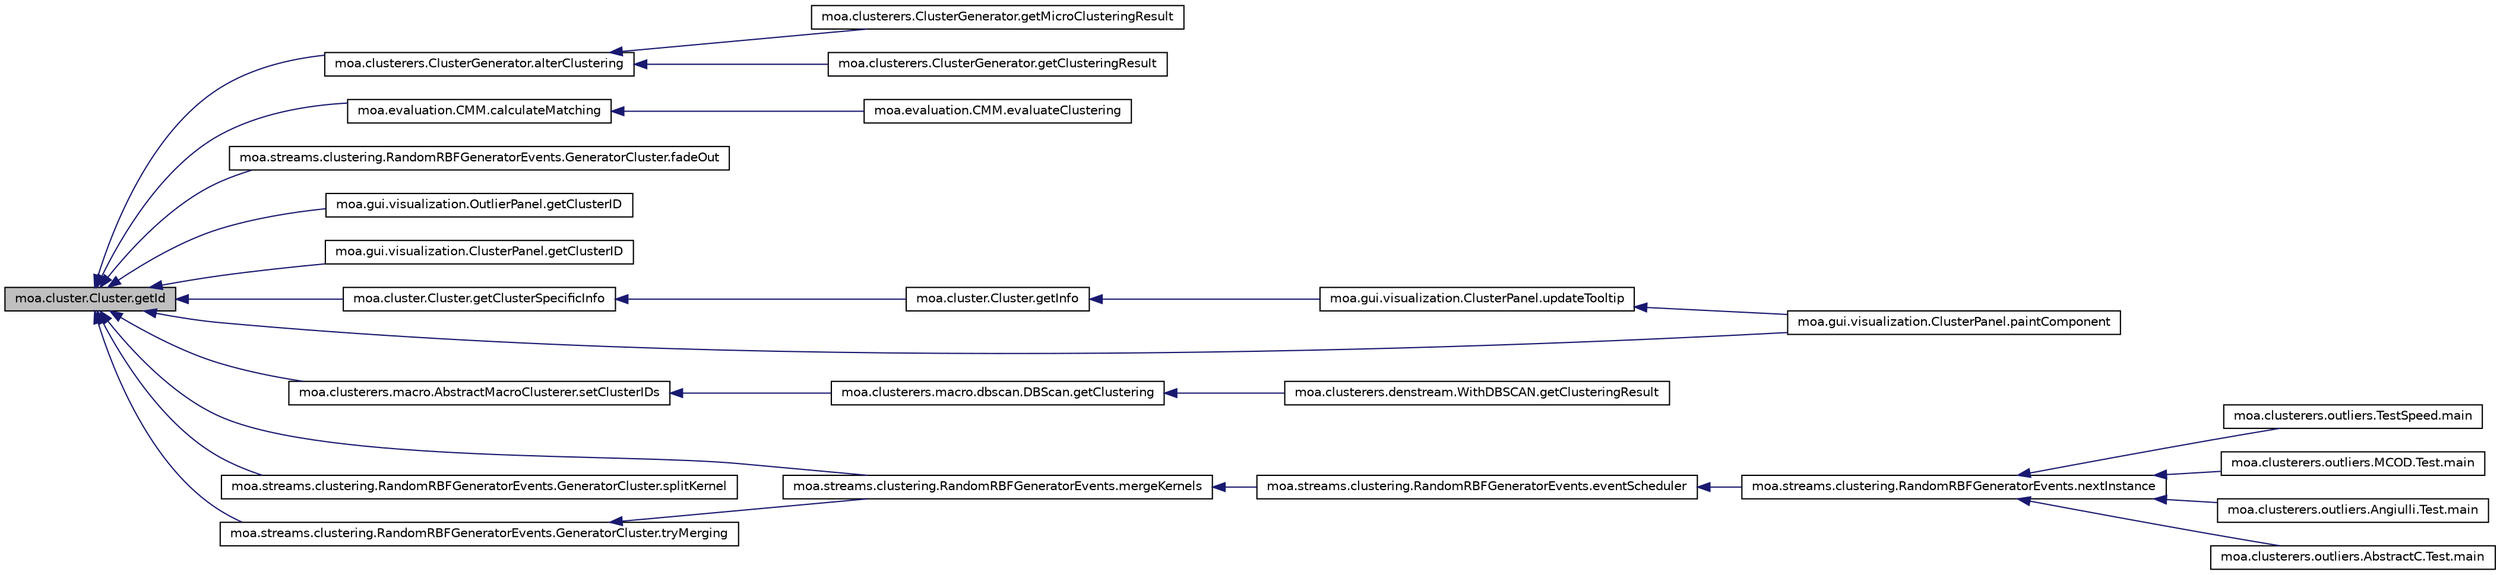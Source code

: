 digraph G
{
  edge [fontname="Helvetica",fontsize="10",labelfontname="Helvetica",labelfontsize="10"];
  node [fontname="Helvetica",fontsize="10",shape=record];
  rankdir=LR;
  Node1 [label="moa.cluster.Cluster.getId",height=0.2,width=0.4,color="black", fillcolor="grey75", style="filled" fontcolor="black"];
  Node1 -> Node2 [dir=back,color="midnightblue",fontsize="10",style="solid",fontname="Helvetica"];
  Node2 [label="moa.clusterers.ClusterGenerator.alterClustering",height=0.2,width=0.4,color="black", fillcolor="white", style="filled",URL="$classmoa_1_1clusterers_1_1ClusterGenerator.html#aa9e29bb8b41ae1620314b893bededd7f"];
  Node2 -> Node3 [dir=back,color="midnightblue",fontsize="10",style="solid",fontname="Helvetica"];
  Node3 [label="moa.clusterers.ClusterGenerator.getClusteringResult",height=0.2,width=0.4,color="black", fillcolor="white", style="filled",URL="$classmoa_1_1clusterers_1_1ClusterGenerator.html#aca80606f629d508694df3d0fb0d79baf"];
  Node2 -> Node4 [dir=back,color="midnightblue",fontsize="10",style="solid",fontname="Helvetica"];
  Node4 [label="moa.clusterers.ClusterGenerator.getMicroClusteringResult",height=0.2,width=0.4,color="black", fillcolor="white", style="filled",URL="$classmoa_1_1clusterers_1_1ClusterGenerator.html#a6215d938b499e2a77d23d9b2d311cb23"];
  Node1 -> Node5 [dir=back,color="midnightblue",fontsize="10",style="solid",fontname="Helvetica"];
  Node5 [label="moa.evaluation.CMM.calculateMatching",height=0.2,width=0.4,color="black", fillcolor="white", style="filled",URL="$classmoa_1_1evaluation_1_1CMM.html#aba1a33c0add6c87676c79092269a78f0",tooltip="calculates the CMM specific matching between found clusters and ground truth clusters..."];
  Node5 -> Node6 [dir=back,color="midnightblue",fontsize="10",style="solid",fontname="Helvetica"];
  Node6 [label="moa.evaluation.CMM.evaluateClustering",height=0.2,width=0.4,color="black", fillcolor="white", style="filled",URL="$classmoa_1_1evaluation_1_1CMM.html#a10e5730f04b5d05fa6eedfbeb6a737a2"];
  Node1 -> Node7 [dir=back,color="midnightblue",fontsize="10",style="solid",fontname="Helvetica"];
  Node7 [label="moa.streams.clustering.RandomRBFGeneratorEvents.GeneratorCluster.fadeOut",height=0.2,width=0.4,color="black", fillcolor="white", style="filled",URL="$classmoa_1_1streams_1_1clustering_1_1RandomRBFGeneratorEvents_1_1GeneratorCluster.html#a06812e3355eaa2f0f5005d04b4e1eb17"];
  Node1 -> Node8 [dir=back,color="midnightblue",fontsize="10",style="solid",fontname="Helvetica"];
  Node8 [label="moa.gui.visualization.OutlierPanel.getClusterID",height=0.2,width=0.4,color="black", fillcolor="white", style="filled",URL="$classmoa_1_1gui_1_1visualization_1_1OutlierPanel.html#a44ae0909372e4acab37a2f29facf9104"];
  Node1 -> Node9 [dir=back,color="midnightblue",fontsize="10",style="solid",fontname="Helvetica"];
  Node9 [label="moa.gui.visualization.ClusterPanel.getClusterID",height=0.2,width=0.4,color="black", fillcolor="white", style="filled",URL="$classmoa_1_1gui_1_1visualization_1_1ClusterPanel.html#a98806db942dc9814a05a696057b827bb"];
  Node1 -> Node10 [dir=back,color="midnightblue",fontsize="10",style="solid",fontname="Helvetica"];
  Node10 [label="moa.cluster.Cluster.getClusterSpecificInfo",height=0.2,width=0.4,color="black", fillcolor="white", style="filled",URL="$classmoa_1_1cluster_1_1Cluster.html#a3c19e768fd30570b83ff1e61227110d1"];
  Node10 -> Node11 [dir=back,color="midnightblue",fontsize="10",style="solid",fontname="Helvetica"];
  Node11 [label="moa.cluster.Cluster.getInfo",height=0.2,width=0.4,color="black", fillcolor="white", style="filled",URL="$classmoa_1_1cluster_1_1Cluster.html#ab461c134806da6bb9244026d9430f20f"];
  Node11 -> Node12 [dir=back,color="midnightblue",fontsize="10",style="solid",fontname="Helvetica"];
  Node12 [label="moa.gui.visualization.ClusterPanel.updateTooltip",height=0.2,width=0.4,color="black", fillcolor="white", style="filled",URL="$classmoa_1_1gui_1_1visualization_1_1ClusterPanel.html#ae42e8af191c1a9f2f07b1ca0ad034a23"];
  Node12 -> Node13 [dir=back,color="midnightblue",fontsize="10",style="solid",fontname="Helvetica"];
  Node13 [label="moa.gui.visualization.ClusterPanel.paintComponent",height=0.2,width=0.4,color="black", fillcolor="white", style="filled",URL="$classmoa_1_1gui_1_1visualization_1_1ClusterPanel.html#ac50dbd77d497ce6cb2d8c4e18607f3a0"];
  Node1 -> Node14 [dir=back,color="midnightblue",fontsize="10",style="solid",fontname="Helvetica"];
  Node14 [label="moa.streams.clustering.RandomRBFGeneratorEvents.mergeKernels",height=0.2,width=0.4,color="black", fillcolor="white", style="filled",URL="$classmoa_1_1streams_1_1clustering_1_1RandomRBFGeneratorEvents.html#a43d4a83ac9736735a8404c1e9c86efe6"];
  Node14 -> Node15 [dir=back,color="midnightblue",fontsize="10",style="solid",fontname="Helvetica"];
  Node15 [label="moa.streams.clustering.RandomRBFGeneratorEvents.eventScheduler",height=0.2,width=0.4,color="black", fillcolor="white", style="filled",URL="$classmoa_1_1streams_1_1clustering_1_1RandomRBFGeneratorEvents.html#a42cb7d06400b71575d82b10ebbbc84fd"];
  Node15 -> Node16 [dir=back,color="midnightblue",fontsize="10",style="solid",fontname="Helvetica"];
  Node16 [label="moa.streams.clustering.RandomRBFGeneratorEvents.nextInstance",height=0.2,width=0.4,color="black", fillcolor="white", style="filled",URL="$classmoa_1_1streams_1_1clustering_1_1RandomRBFGeneratorEvents.html#a1a923c68c7cce9ec5cf03676b4354e36",tooltip="Gets the next instance from this stream."];
  Node16 -> Node17 [dir=back,color="midnightblue",fontsize="10",style="solid",fontname="Helvetica"];
  Node17 [label="moa.clusterers.outliers.TestSpeed.main",height=0.2,width=0.4,color="black", fillcolor="white", style="filled",URL="$classmoa_1_1clusterers_1_1outliers_1_1TestSpeed.html#a39100c162891539f6433de8cc0ca76fc"];
  Node16 -> Node18 [dir=back,color="midnightblue",fontsize="10",style="solid",fontname="Helvetica"];
  Node18 [label="moa.clusterers.outliers.MCOD.Test.main",height=0.2,width=0.4,color="black", fillcolor="white", style="filled",URL="$classmoa_1_1clusterers_1_1outliers_1_1MCOD_1_1Test.html#acdbbf50b94a657150692e8a08debc638"];
  Node16 -> Node19 [dir=back,color="midnightblue",fontsize="10",style="solid",fontname="Helvetica"];
  Node19 [label="moa.clusterers.outliers.Angiulli.Test.main",height=0.2,width=0.4,color="black", fillcolor="white", style="filled",URL="$classmoa_1_1clusterers_1_1outliers_1_1Angiulli_1_1Test.html#ae1be75fe510a4506a2680df51e389273"];
  Node16 -> Node20 [dir=back,color="midnightblue",fontsize="10",style="solid",fontname="Helvetica"];
  Node20 [label="moa.clusterers.outliers.AbstractC.Test.main",height=0.2,width=0.4,color="black", fillcolor="white", style="filled",URL="$classmoa_1_1clusterers_1_1outliers_1_1AbstractC_1_1Test.html#a0e6336bab07e4ba3bc9c1993e046c3ea"];
  Node1 -> Node13 [dir=back,color="midnightblue",fontsize="10",style="solid",fontname="Helvetica"];
  Node1 -> Node21 [dir=back,color="midnightblue",fontsize="10",style="solid",fontname="Helvetica"];
  Node21 [label="moa.clusterers.macro.AbstractMacroClusterer.setClusterIDs",height=0.2,width=0.4,color="black", fillcolor="white", style="filled",URL="$classmoa_1_1clusterers_1_1macro_1_1AbstractMacroClusterer.html#ad71644e9f6be76c1f4525ecca2f04938"];
  Node21 -> Node22 [dir=back,color="midnightblue",fontsize="10",style="solid",fontname="Helvetica"];
  Node22 [label="moa.clusterers.macro.dbscan.DBScan.getClustering",height=0.2,width=0.4,color="black", fillcolor="white", style="filled",URL="$classmoa_1_1clusterers_1_1macro_1_1dbscan_1_1DBScan.html#afc1d9bb37a240d1c8feb84c771c04bf8"];
  Node22 -> Node23 [dir=back,color="midnightblue",fontsize="10",style="solid",fontname="Helvetica"];
  Node23 [label="moa.clusterers.denstream.WithDBSCAN.getClusteringResult",height=0.2,width=0.4,color="black", fillcolor="white", style="filled",URL="$classmoa_1_1clusterers_1_1denstream_1_1WithDBSCAN.html#aa20703dd9e1103106ed8cba31323dd1b"];
  Node1 -> Node24 [dir=back,color="midnightblue",fontsize="10",style="solid",fontname="Helvetica"];
  Node24 [label="moa.streams.clustering.RandomRBFGeneratorEvents.GeneratorCluster.splitKernel",height=0.2,width=0.4,color="black", fillcolor="white", style="filled",URL="$classmoa_1_1streams_1_1clustering_1_1RandomRBFGeneratorEvents_1_1GeneratorCluster.html#aad80ea4a2a0099cd53f912a2a0b2bce1"];
  Node1 -> Node25 [dir=back,color="midnightblue",fontsize="10",style="solid",fontname="Helvetica"];
  Node25 [label="moa.streams.clustering.RandomRBFGeneratorEvents.GeneratorCluster.tryMerging",height=0.2,width=0.4,color="black", fillcolor="white", style="filled",URL="$classmoa_1_1streams_1_1clustering_1_1RandomRBFGeneratorEvents_1_1GeneratorCluster.html#ac1318060ca75dcc3c5d25bc8d931ee42"];
  Node25 -> Node14 [dir=back,color="midnightblue",fontsize="10",style="solid",fontname="Helvetica"];
}
